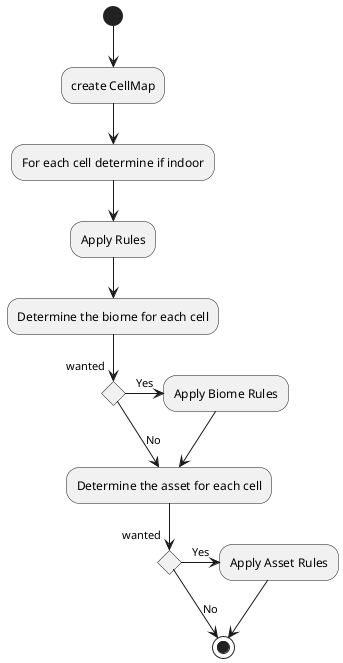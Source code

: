 ﻿@startuml Indoor/Outdor Zustandsautomat
hide empty description

state "1"
state "0"

note "All state transitions are the \nnumber of neighbors with value 1" as n1

1 --> 0 : < 4
0 --> 1 : > 4
1 --> 1 : >= 4
0 --> 0 : <= 4

@enduml

@startuml Ablauf Zellulärer Automat - Generierung

(*) --> "create CellMap"
"create CellMap" --> "For each cell determine if indoor"
"For each cell determine if indoor" --> "Apply Rules"
"Apply Rules" --> "Determine the biome for each cell"
if "wanted" then
  ->[Yes] "Apply Biome Rules"
else
  -->[No] "Determine the asset for each cell"
"Apply Biome Rules" --> "Determine the asset for each cell"
if "wanted" then
  ->[Yes] "Apply Asset Rules"
else
  -->[No] (*)     
"Apply Asset Rules" --> (*)    

@enduml

@startuml Ablauf Gradient Noise - Generierung

(*) --> "create CellMap"
--> "For each cell determine if indoor"
--> "Determine the biome for each cell"
--> "Determine the asset for each cell"
--> (*)                 

@enduml